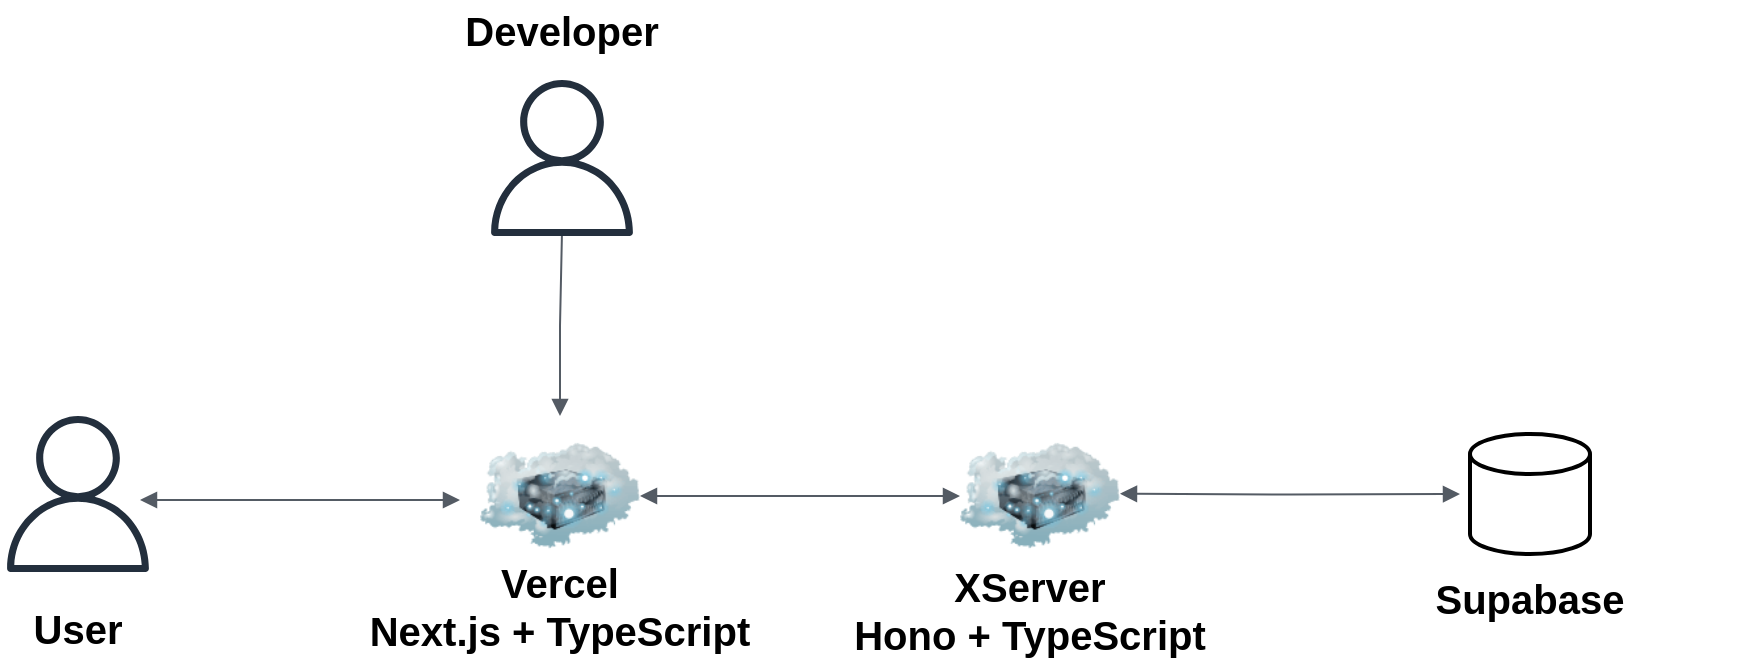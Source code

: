<mxfile version="24.7.17">
  <diagram id="Ht1M8jgEwFfnCIfOTk4-" name="Page-1">
    <mxGraphModel dx="1653" dy="1105" grid="1" gridSize="10" guides="1" tooltips="1" connect="1" arrows="1" fold="1" page="1" pageScale="1" pageWidth="1169" pageHeight="827" math="0" shadow="0">
      <root>
        <mxCell id="0" />
        <mxCell id="1" parent="0" />
        <mxCell id="LmwXVnbo1ZIRj2AUYZ9V-1" value="" style="sketch=0;outlineConnect=0;fontColor=#232F3E;gradientColor=none;fillColor=#232F3D;strokeColor=none;dashed=0;verticalLabelPosition=bottom;verticalAlign=top;align=center;html=1;fontSize=12;fontStyle=0;aspect=fixed;pointerEvents=1;shape=mxgraph.aws4.user;" vertex="1" parent="1">
          <mxGeometry x="90" y="308" width="78" height="78" as="geometry" />
        </mxCell>
        <mxCell id="LmwXVnbo1ZIRj2AUYZ9V-2" value="" style="image;html=1;image=img/lib/clip_art/networking/Cloud_Server_128x128.png" vertex="1" parent="1">
          <mxGeometry x="330" y="308" width="80" height="80" as="geometry" />
        </mxCell>
        <mxCell id="LmwXVnbo1ZIRj2AUYZ9V-4" value="" style="image;html=1;image=img/lib/clip_art/networking/Cloud_Server_128x128.png" vertex="1" parent="1">
          <mxGeometry x="570" y="308" width="80" height="80" as="geometry" />
        </mxCell>
        <mxCell id="LmwXVnbo1ZIRj2AUYZ9V-6" value="" style="edgeStyle=orthogonalEdgeStyle;html=1;endArrow=block;elbow=vertical;startArrow=block;startFill=1;endFill=1;strokeColor=#545B64;rounded=0;entryX=0;entryY=0.5;entryDx=0;entryDy=0;exitX=1;exitY=0.5;exitDx=0;exitDy=0;" edge="1" parent="1" source="LmwXVnbo1ZIRj2AUYZ9V-2" target="LmwXVnbo1ZIRj2AUYZ9V-4">
          <mxGeometry width="100" relative="1" as="geometry">
            <mxPoint x="470" y="340" as="sourcePoint" />
            <mxPoint x="340" y="358" as="targetPoint" />
            <Array as="points">
              <mxPoint x="510" y="348" />
              <mxPoint x="510" y="348" />
            </Array>
          </mxGeometry>
        </mxCell>
        <mxCell id="LmwXVnbo1ZIRj2AUYZ9V-10" value="&lt;font style=&quot;font-size: 20px;&quot;&gt;&lt;b&gt;User&lt;/b&gt;&lt;/font&gt;" style="text;html=1;align=center;verticalAlign=middle;whiteSpace=wrap;rounded=0;" vertex="1" parent="1">
          <mxGeometry x="99" y="399" width="60" height="30" as="geometry" />
        </mxCell>
        <mxCell id="LmwXVnbo1ZIRj2AUYZ9V-11" value="&lt;font style=&quot;font-size: 20px;&quot;&gt;&lt;b&gt;Vercel&lt;/b&gt;&lt;/font&gt;&lt;div&gt;&lt;font style=&quot;font-size: 20px;&quot;&gt;&lt;b&gt;Next.js + TypeScript&lt;/b&gt;&lt;/font&gt;&lt;/div&gt;" style="text;html=1;align=center;verticalAlign=middle;whiteSpace=wrap;rounded=0;" vertex="1" parent="1">
          <mxGeometry x="265" y="388" width="210" height="30" as="geometry" />
        </mxCell>
        <mxCell id="LmwXVnbo1ZIRj2AUYZ9V-12" value="&lt;span style=&quot;font-size: 20px;&quot;&gt;&lt;b&gt;XServer&lt;/b&gt;&lt;/span&gt;&lt;div&gt;&lt;span style=&quot;font-size: 20px;&quot;&gt;&lt;b&gt;Hono + TypeScript&lt;/b&gt;&lt;/span&gt;&lt;/div&gt;" style="text;html=1;align=center;verticalAlign=middle;whiteSpace=wrap;rounded=0;" vertex="1" parent="1">
          <mxGeometry x="500" y="390" width="210" height="30" as="geometry" />
        </mxCell>
        <mxCell id="LmwXVnbo1ZIRj2AUYZ9V-13" value="&lt;span style=&quot;font-size: 20px;&quot;&gt;&lt;b&gt;Supabase&lt;/b&gt;&lt;/span&gt;" style="text;html=1;align=center;verticalAlign=middle;whiteSpace=wrap;rounded=0;" vertex="1" parent="1">
          <mxGeometry x="750" y="384" width="210" height="30" as="geometry" />
        </mxCell>
        <mxCell id="LmwXVnbo1ZIRj2AUYZ9V-14" value="" style="strokeWidth=2;html=1;shape=mxgraph.flowchart.database;whiteSpace=wrap;" vertex="1" parent="1">
          <mxGeometry x="825" y="317" width="60" height="60" as="geometry" />
        </mxCell>
        <mxCell id="LmwXVnbo1ZIRj2AUYZ9V-16" value="" style="edgeStyle=orthogonalEdgeStyle;html=1;endArrow=block;elbow=vertical;startArrow=block;startFill=1;endFill=1;strokeColor=#545B64;rounded=0;" edge="1" parent="1">
          <mxGeometry width="100" relative="1" as="geometry">
            <mxPoint x="650" y="346.84" as="sourcePoint" />
            <mxPoint x="820" y="347" as="targetPoint" />
          </mxGeometry>
        </mxCell>
        <mxCell id="LmwXVnbo1ZIRj2AUYZ9V-17" value="" style="sketch=0;outlineConnect=0;fontColor=#232F3E;gradientColor=none;fillColor=#232F3D;strokeColor=none;dashed=0;verticalLabelPosition=bottom;verticalAlign=top;align=center;html=1;fontSize=12;fontStyle=0;aspect=fixed;pointerEvents=1;shape=mxgraph.aws4.user;" vertex="1" parent="1">
          <mxGeometry x="332" y="140" width="78" height="78" as="geometry" />
        </mxCell>
        <mxCell id="LmwXVnbo1ZIRj2AUYZ9V-18" value="&lt;font style=&quot;font-size: 20px;&quot;&gt;&lt;b&gt;Developer&lt;/b&gt;&lt;/font&gt;" style="text;html=1;align=center;verticalAlign=middle;whiteSpace=wrap;rounded=0;" vertex="1" parent="1">
          <mxGeometry x="341" y="100" width="60" height="30" as="geometry" />
        </mxCell>
        <mxCell id="LmwXVnbo1ZIRj2AUYZ9V-19" value="" style="edgeStyle=orthogonalEdgeStyle;html=1;endArrow=none;elbow=vertical;startArrow=block;startFill=1;strokeColor=#545B64;rounded=0;" edge="1" parent="1" source="LmwXVnbo1ZIRj2AUYZ9V-2" target="LmwXVnbo1ZIRj2AUYZ9V-17">
          <mxGeometry width="100" relative="1" as="geometry">
            <mxPoint x="80" y="290" as="sourcePoint" />
            <mxPoint x="180" y="290" as="targetPoint" />
          </mxGeometry>
        </mxCell>
        <mxCell id="LmwXVnbo1ZIRj2AUYZ9V-20" value="" style="edgeStyle=orthogonalEdgeStyle;html=1;endArrow=block;elbow=vertical;startArrow=block;startFill=1;endFill=1;strokeColor=#545B64;rounded=0;" edge="1" parent="1">
          <mxGeometry width="100" relative="1" as="geometry">
            <mxPoint x="160" y="350" as="sourcePoint" />
            <mxPoint x="320" y="350" as="targetPoint" />
          </mxGeometry>
        </mxCell>
      </root>
    </mxGraphModel>
  </diagram>
</mxfile>
